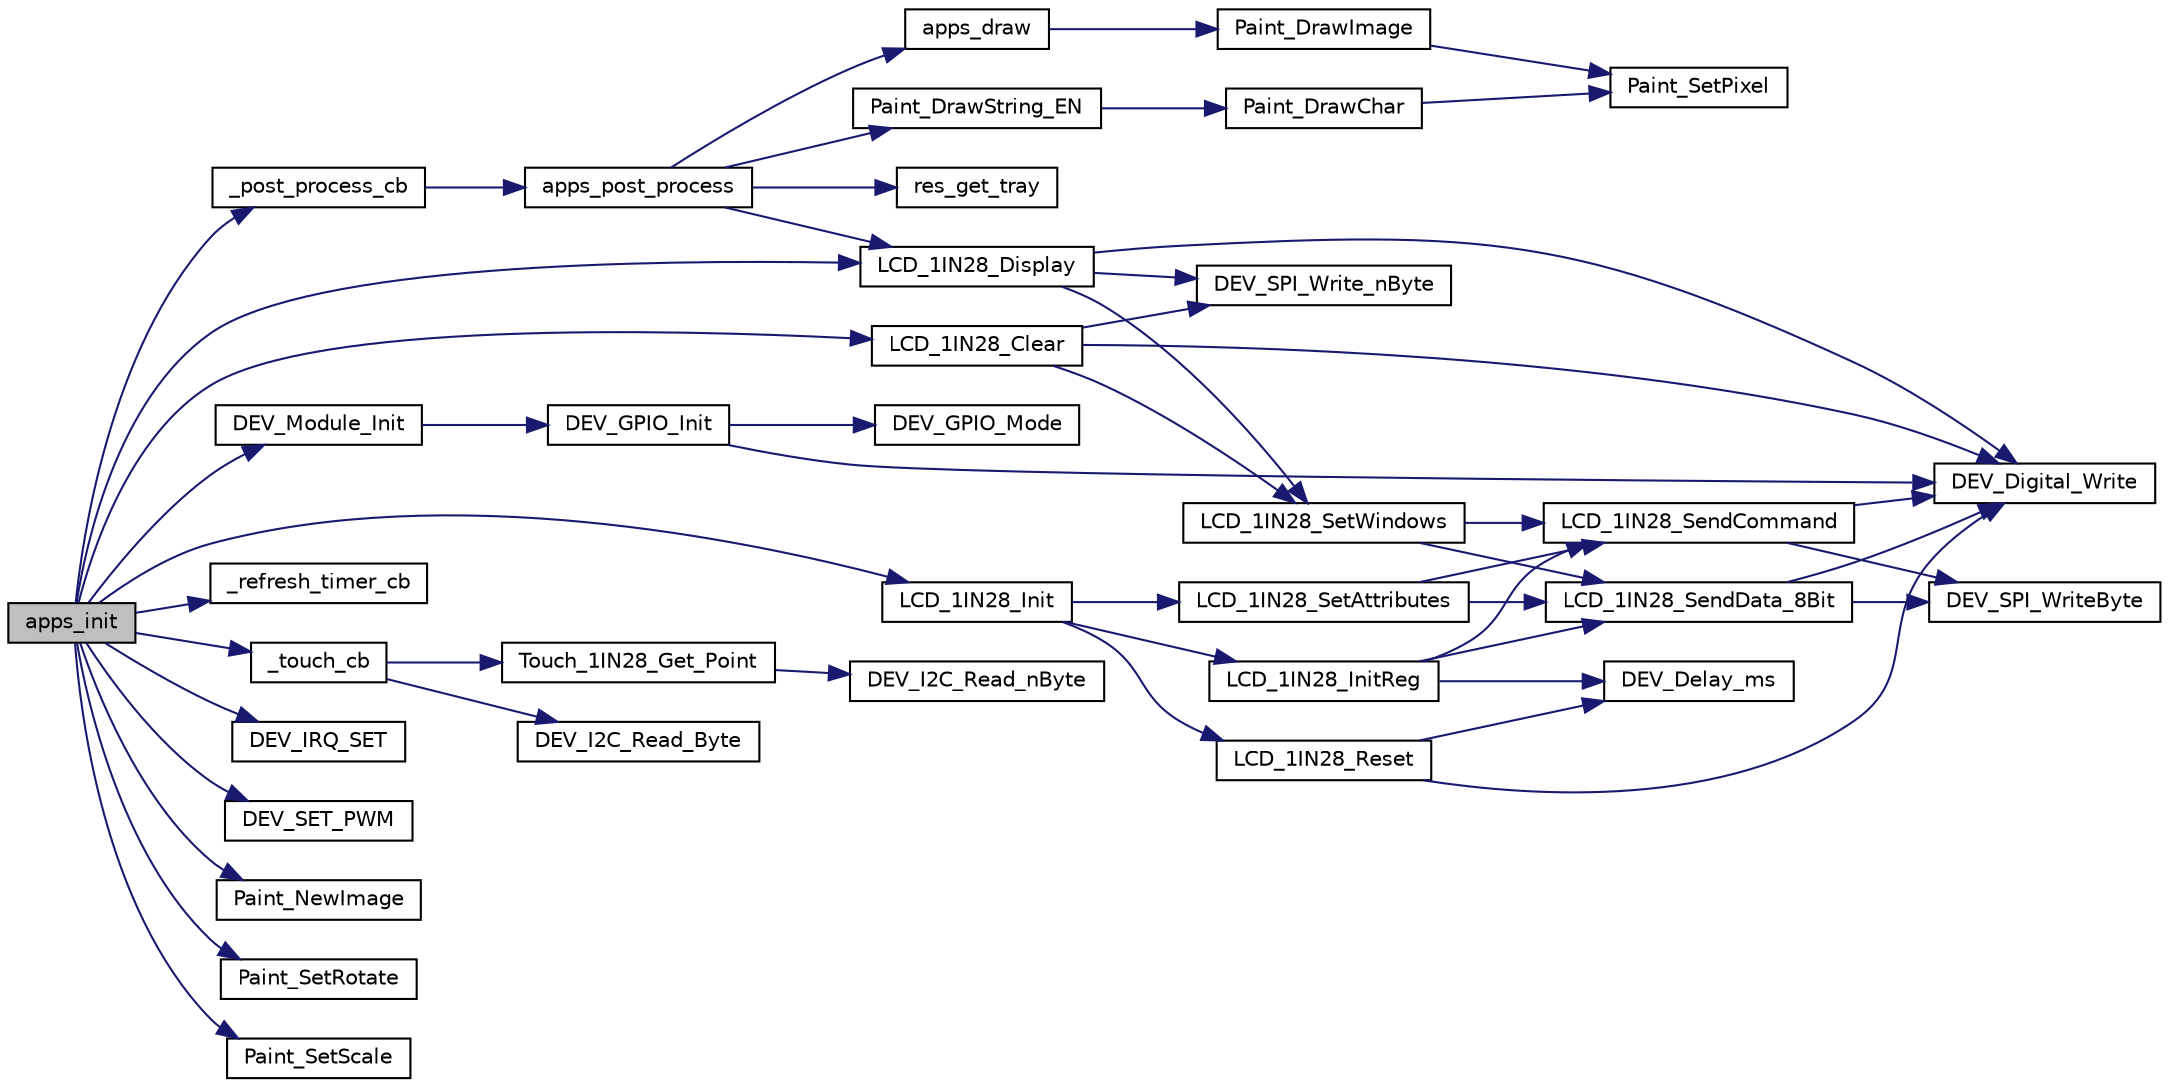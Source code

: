 digraph "apps_init"
{
 // LATEX_PDF_SIZE
  bgcolor="transparent";
  edge [fontname="Helvetica",fontsize="10",labelfontname="Helvetica",labelfontsize="10"];
  node [fontname="Helvetica",fontsize="10",shape=record];
  rankdir="LR";
  Node1 [label="apps_init",height=0.2,width=0.4,color="black", fillcolor="grey75", style="filled", fontcolor="black",tooltip=" "];
  Node1 -> Node2 [color="midnightblue",fontsize="10",style="solid",fontname="Helvetica"];
  Node2 [label="_post_process_cb",height=0.2,width=0.4,color="black",URL="$display_8c.html#a671e3fef3f17a72846c4f85a64a8dd87",tooltip=" "];
  Node2 -> Node3 [color="midnightblue",fontsize="10",style="solid",fontname="Helvetica"];
  Node3 [label="apps_post_process",height=0.2,width=0.4,color="black",URL="$apps_8h.html#a329ee8032f9cc7781b49495819051695",tooltip="Retrieves the status from various sources and draws to the buffer @is_cb - Whether this function is c..."];
  Node3 -> Node4 [color="midnightblue",fontsize="10",style="solid",fontname="Helvetica"];
  Node4 [label="apps_draw",height=0.2,width=0.4,color="black",URL="$wp__apps_2src_2util_8c.html#a7a95cc0c9891f8f50a4ce8ff57820f0a",tooltip=" "];
  Node4 -> Node5 [color="midnightblue",fontsize="10",style="solid",fontname="Helvetica"];
  Node5 [label="Paint_DrawImage",height=0.2,width=0.4,color="black",URL="$GUI__Paint_8c.html#ad0d9aff01666febe9f9436036f5e0c0c",tooltip=" "];
  Node5 -> Node6 [color="midnightblue",fontsize="10",style="solid",fontname="Helvetica"];
  Node6 [label="Paint_SetPixel",height=0.2,width=0.4,color="black",URL="$GUI__Paint_8c.html#a48f4f5f8b9b528f98d3ddb1c2e2e108f",tooltip="function: Draw Pixels parameter: Xpoint : At point X Ypoint : At point Y Color : Painted colors"];
  Node3 -> Node7 [color="midnightblue",fontsize="10",style="solid",fontname="Helvetica"];
  Node7 [label="LCD_1IN28_Display",height=0.2,width=0.4,color="black",URL="$LCD__1in28_8c.html#a620a570daf64d54494b768ac4707392c",tooltip="function : Sends the image buffer in RAM to displays parameter:"];
  Node7 -> Node8 [color="midnightblue",fontsize="10",style="solid",fontname="Helvetica"];
  Node8 [label="DEV_Digital_Write",height=0.2,width=0.4,color="black",URL="$DEV__Config_8c.html#a115bf3186fb590c5a9fa1bbfc2f38352",tooltip="GPIO read and write."];
  Node7 -> Node9 [color="midnightblue",fontsize="10",style="solid",fontname="Helvetica"];
  Node9 [label="DEV_SPI_Write_nByte",height=0.2,width=0.4,color="black",URL="$DEV__Config_8c.html#a92c541993a71ed8ecef5826ef58d13b9",tooltip=" "];
  Node7 -> Node10 [color="midnightblue",fontsize="10",style="solid",fontname="Helvetica"];
  Node10 [label="LCD_1IN28_SetWindows",height=0.2,width=0.4,color="black",URL="$LCD__1in28_8c.html#acd05edcea026ac08a178c1b0653e223d",tooltip="function: Sets the start position and size of the display area parameter: Xstart : X direction Start ..."];
  Node10 -> Node11 [color="midnightblue",fontsize="10",style="solid",fontname="Helvetica"];
  Node11 [label="LCD_1IN28_SendCommand",height=0.2,width=0.4,color="black",URL="$LCD__1in28_8c.html#a2d4544449c2fbb5d7d30d007c4175d0e",tooltip="function : send command parameter: Reg : Command register"];
  Node11 -> Node8 [color="midnightblue",fontsize="10",style="solid",fontname="Helvetica"];
  Node11 -> Node12 [color="midnightblue",fontsize="10",style="solid",fontname="Helvetica"];
  Node12 [label="DEV_SPI_WriteByte",height=0.2,width=0.4,color="black",URL="$DEV__Config_8c.html#a81090f78e7cb924d294d518b16ce3cc3",tooltip="SPI."];
  Node10 -> Node13 [color="midnightblue",fontsize="10",style="solid",fontname="Helvetica"];
  Node13 [label="LCD_1IN28_SendData_8Bit",height=0.2,width=0.4,color="black",URL="$LCD__1in28_8c.html#a269938e6774f0acd809bb33c7d7ddc73",tooltip="function : send data parameter: Data : Write data"];
  Node13 -> Node8 [color="midnightblue",fontsize="10",style="solid",fontname="Helvetica"];
  Node13 -> Node12 [color="midnightblue",fontsize="10",style="solid",fontname="Helvetica"];
  Node3 -> Node14 [color="midnightblue",fontsize="10",style="solid",fontname="Helvetica"];
  Node14 [label="Paint_DrawString_EN",height=0.2,width=0.4,color="black",URL="$GUI__Paint_8c.html#aa9154b1fb7a40d79798eccbc51761925",tooltip="function: Display the string parameter: Xstart ：X coordinate Ystart ：Y coordinate pString ：The first ..."];
  Node14 -> Node15 [color="midnightblue",fontsize="10",style="solid",fontname="Helvetica"];
  Node15 [label="Paint_DrawChar",height=0.2,width=0.4,color="black",URL="$GUI__Paint_8c.html#a445504f3acd814f2c2dab209e8b7e26e",tooltip="function: Show English characters parameter: Xpoint ：X coordinate Ypoint ：Y coordinate Acsii_Char ：To..."];
  Node15 -> Node6 [color="midnightblue",fontsize="10",style="solid",fontname="Helvetica"];
  Node3 -> Node16 [color="midnightblue",fontsize="10",style="solid",fontname="Helvetica"];
  Node16 [label="res_get_tray",height=0.2,width=0.4,color="black",URL="$resources_8h.html#a96f0bcacffc0881a1a7bd6666fa7d60f",tooltip=" "];
  Node1 -> Node17 [color="midnightblue",fontsize="10",style="solid",fontname="Helvetica"];
  Node17 [label="_refresh_timer_cb",height=0.2,width=0.4,color="black",URL="$display_8c.html#a40cc7d4e814b5f31587732713073a179",tooltip=" "];
  Node1 -> Node18 [color="midnightblue",fontsize="10",style="solid",fontname="Helvetica"];
  Node18 [label="_touch_cb",height=0.2,width=0.4,color="black",URL="$display_8c.html#a1f2623b77b8cdb1fddc30f44105ab782",tooltip=" "];
  Node18 -> Node19 [color="midnightblue",fontsize="10",style="solid",fontname="Helvetica"];
  Node19 [label="DEV_I2C_Read_Byte",height=0.2,width=0.4,color="black",URL="$DEV__Config_8c.html#a35a0d8dbd7cd9b1048c52964c99294ac",tooltip=" "];
  Node18 -> Node20 [color="midnightblue",fontsize="10",style="solid",fontname="Helvetica"];
  Node20 [label="Touch_1IN28_Get_Point",height=0.2,width=0.4,color="black",URL="$Touch__1in28_8c.html#abd2f6cf4b8e1096c7656d3c62e22fb67",tooltip="function : Get the corresponding point coordinates 获取对应的点坐标 parameter:"];
  Node20 -> Node21 [color="midnightblue",fontsize="10",style="solid",fontname="Helvetica"];
  Node21 [label="DEV_I2C_Read_nByte",height=0.2,width=0.4,color="black",URL="$DEV__Config_8c.html#aded56beffcae634753e6f09934a7677a",tooltip=" "];
  Node1 -> Node22 [color="midnightblue",fontsize="10",style="solid",fontname="Helvetica"];
  Node22 [label="DEV_IRQ_SET",height=0.2,width=0.4,color="black",URL="$DEV__Config_8c.html#aaf91b9b0d7d8e15f75554da8a8c9466f",tooltip=" "];
  Node1 -> Node23 [color="midnightblue",fontsize="10",style="solid",fontname="Helvetica"];
  Node23 [label="DEV_Module_Init",height=0.2,width=0.4,color="black",URL="$DEV__Config_8c.html#a7a07ca160d6f70305f39df549b409c57",tooltip="function: Module Initialize, the library and initialize the pins, SPI protocol parameter: Info:"];
  Node23 -> Node24 [color="midnightblue",fontsize="10",style="solid",fontname="Helvetica"];
  Node24 [label="DEV_GPIO_Init",height=0.2,width=0.4,color="black",URL="$DEV__Config_8c.html#abb67aca2219ffce505bd6aef08c17716",tooltip=" "];
  Node24 -> Node8 [color="midnightblue",fontsize="10",style="solid",fontname="Helvetica"];
  Node24 -> Node25 [color="midnightblue",fontsize="10",style="solid",fontname="Helvetica"];
  Node25 [label="DEV_GPIO_Mode",height=0.2,width=0.4,color="black",URL="$DEV__Config_8c.html#a692a8bbe946aee237fad3c2cb583a9d1",tooltip="GPIO Mode."];
  Node1 -> Node26 [color="midnightblue",fontsize="10",style="solid",fontname="Helvetica"];
  Node26 [label="DEV_SET_PWM",height=0.2,width=0.4,color="black",URL="$DEV__Config_8c.html#a3b602fed1857f52b0e43908e4f8e9daa",tooltip=" "];
  Node1 -> Node27 [color="midnightblue",fontsize="10",style="solid",fontname="Helvetica"];
  Node27 [label="LCD_1IN28_Clear",height=0.2,width=0.4,color="black",URL="$LCD__1in28_8c.html#ade849c7acec185359953fe96ea3839f4",tooltip="function : Clear screen parameter:"];
  Node27 -> Node8 [color="midnightblue",fontsize="10",style="solid",fontname="Helvetica"];
  Node27 -> Node9 [color="midnightblue",fontsize="10",style="solid",fontname="Helvetica"];
  Node27 -> Node10 [color="midnightblue",fontsize="10",style="solid",fontname="Helvetica"];
  Node1 -> Node7 [color="midnightblue",fontsize="10",style="solid",fontname="Helvetica"];
  Node1 -> Node28 [color="midnightblue",fontsize="10",style="solid",fontname="Helvetica"];
  Node28 [label="LCD_1IN28_Init",height=0.2,width=0.4,color="black",URL="$LCD__1in28_8c.html#a2f35fbede99332eef58706caaa43e4f2",tooltip="function : Initialize the lcd parameter:"];
  Node28 -> Node29 [color="midnightblue",fontsize="10",style="solid",fontname="Helvetica"];
  Node29 [label="LCD_1IN28_InitReg",height=0.2,width=0.4,color="black",URL="$LCD__1in28_8c.html#a883f066e69443cf3a88fa911b283bf5c",tooltip="function : Initialize the lcd register parameter:"];
  Node29 -> Node30 [color="midnightblue",fontsize="10",style="solid",fontname="Helvetica"];
  Node30 [label="DEV_Delay_ms",height=0.2,width=0.4,color="black",URL="$DEV__Config_8c.html#a2df8b0d2078af2cc903690b5edc1dddb",tooltip="delay x ms"];
  Node29 -> Node11 [color="midnightblue",fontsize="10",style="solid",fontname="Helvetica"];
  Node29 -> Node13 [color="midnightblue",fontsize="10",style="solid",fontname="Helvetica"];
  Node28 -> Node31 [color="midnightblue",fontsize="10",style="solid",fontname="Helvetica"];
  Node31 [label="LCD_1IN28_Reset",height=0.2,width=0.4,color="black",URL="$LCD__1in28_8c.html#a6833da675b4ccc6683a2777d4d9a52ac",tooltip="function : Hardware reset parameter:"];
  Node31 -> Node30 [color="midnightblue",fontsize="10",style="solid",fontname="Helvetica"];
  Node31 -> Node8 [color="midnightblue",fontsize="10",style="solid",fontname="Helvetica"];
  Node28 -> Node32 [color="midnightblue",fontsize="10",style="solid",fontname="Helvetica"];
  Node32 [label="LCD_1IN28_SetAttributes",height=0.2,width=0.4,color="black",URL="$LCD__1in28_8c.html#a8f95baf81dd4b5119fe90cbfddfa308d",tooltip="function: Set the resolution and scanning method of the screen parameter: Scan_dir: Scan direction"];
  Node32 -> Node11 [color="midnightblue",fontsize="10",style="solid",fontname="Helvetica"];
  Node32 -> Node13 [color="midnightblue",fontsize="10",style="solid",fontname="Helvetica"];
  Node1 -> Node33 [color="midnightblue",fontsize="10",style="solid",fontname="Helvetica"];
  Node33 [label="Paint_NewImage",height=0.2,width=0.4,color="black",URL="$GUI__Paint_8c.html#ae4987ec30dc24ca5291f90b7b97d9bf4",tooltip="function: Create Image parameter: image : Pointer to the image cache width : The width of the picture..."];
  Node1 -> Node34 [color="midnightblue",fontsize="10",style="solid",fontname="Helvetica"];
  Node34 [label="Paint_SetRotate",height=0.2,width=0.4,color="black",URL="$GUI__Paint_8c.html#aae8b0d7c241439e78b338cb8b0213d7b",tooltip="function: Select Image Rotate parameter: Rotate : 0,90,180,270"];
  Node1 -> Node35 [color="midnightblue",fontsize="10",style="solid",fontname="Helvetica"];
  Node35 [label="Paint_SetScale",height=0.2,width=0.4,color="black",URL="$GUI__Paint_8c.html#a4db433009b00e8168bee7fa8567b651b",tooltip=" "];
}
